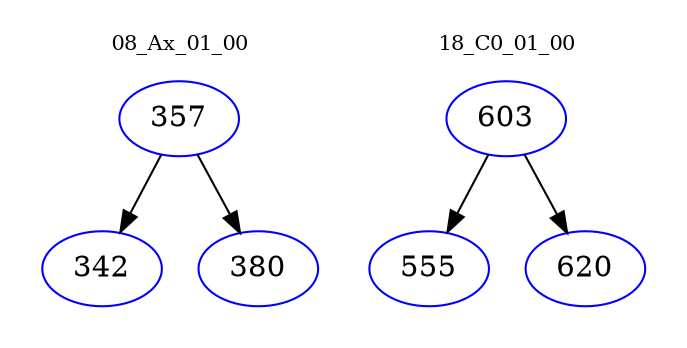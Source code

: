 digraph{
subgraph cluster_0 {
color = white
label = "08_Ax_01_00";
fontsize=10;
T0_357 [label="357", color="blue"]
T0_357 -> T0_342 [color="black"]
T0_342 [label="342", color="blue"]
T0_357 -> T0_380 [color="black"]
T0_380 [label="380", color="blue"]
}
subgraph cluster_1 {
color = white
label = "18_C0_01_00";
fontsize=10;
T1_603 [label="603", color="blue"]
T1_603 -> T1_555 [color="black"]
T1_555 [label="555", color="blue"]
T1_603 -> T1_620 [color="black"]
T1_620 [label="620", color="blue"]
}
}

